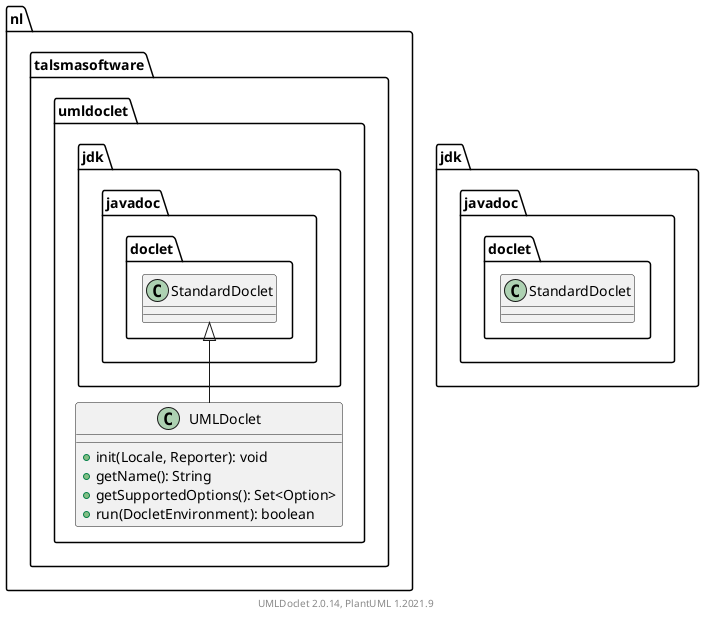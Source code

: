 @startuml
    namespace nl.talsmasoftware.umldoclet {

        class UMLDoclet [[UMLDoclet.html]] {
            +init(Locale, Reporter): void
            +getName(): String
            +getSupportedOptions(): Set<Option>
            +run(DocletEnvironment): boolean
        }

        jdk.javadoc.doclet.StandardDoclet <|-- UMLDoclet
    }

    namespace jdk.javadoc.doclet {
        class StandardDoclet [[https://docs.oracle.com/javase/9/docs/api/jdk/javadoc/doclet/StandardDoclet.html?is-external=true]] {
        }
    }

    center footer UMLDoclet 2.0.14, PlantUML 1.2021.9
@enduml
